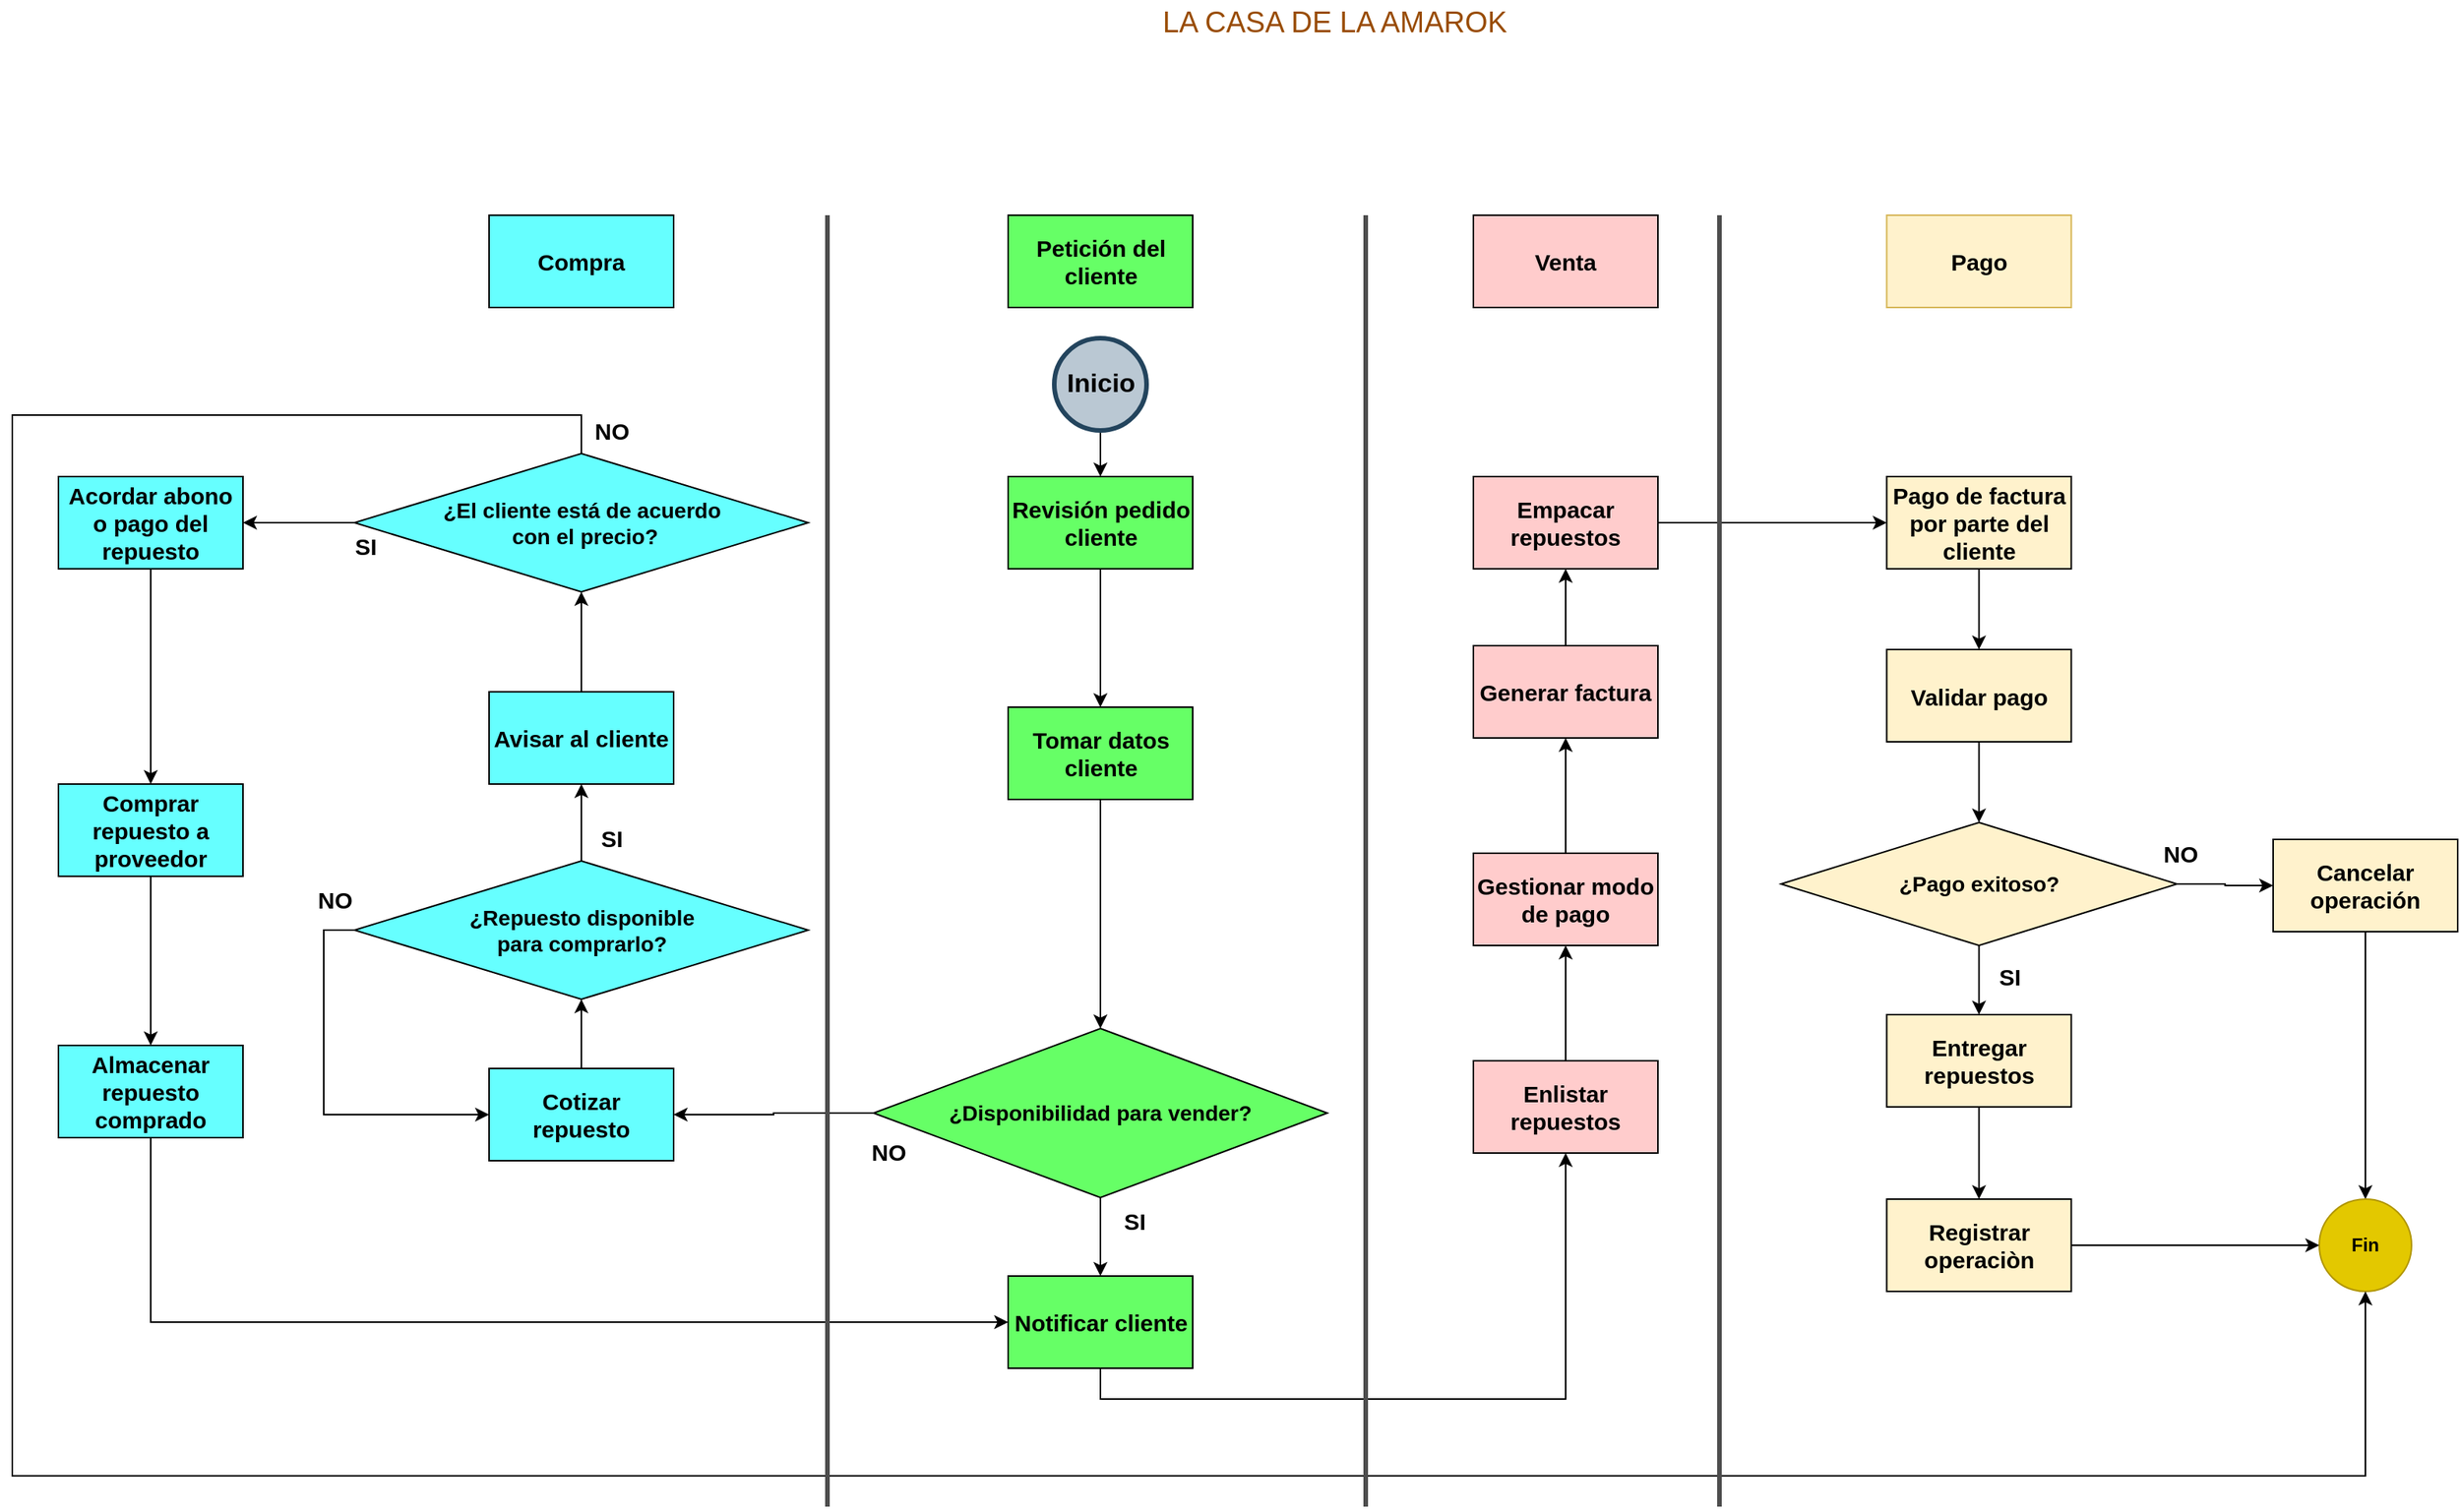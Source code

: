 <mxfile version="22.0.3" type="device">
  <diagram name="Página-1" id="pv9tKFROp2prfNbfILGG">
    <mxGraphModel dx="2261" dy="1951" grid="1" gridSize="10" guides="1" tooltips="1" connect="1" arrows="1" fold="1" page="1" pageScale="1" pageWidth="827" pageHeight="1169" math="0" shadow="0">
      <root>
        <mxCell id="0" />
        <mxCell id="1" parent="0" />
        <mxCell id="mfQhpHa_TRPt92YBelA_-9" style="edgeStyle=orthogonalEdgeStyle;rounded=0;orthogonalLoop=1;jettySize=auto;html=1;exitX=0.5;exitY=1;exitDx=0;exitDy=0;entryX=0.5;entryY=0;entryDx=0;entryDy=0;fontStyle=1" parent="1" source="mfQhpHa_TRPt92YBelA_-2" target="mfQhpHa_TRPt92YBelA_-5" edge="1">
          <mxGeometry relative="1" as="geometry">
            <mxPoint x="437.5" y="290" as="sourcePoint" />
          </mxGeometry>
        </mxCell>
        <mxCell id="mfQhpHa_TRPt92YBelA_-2" value="&lt;font style=&quot;font-size: 17px;&quot;&gt;Inicio&lt;/font&gt;" style="ellipse;whiteSpace=wrap;html=1;aspect=fixed;fontStyle=1;fillColor=#bac8d3;strokeColor=#23445d;strokeWidth=3;" parent="1" vertex="1">
          <mxGeometry x="407.5" y="40" width="60" height="60" as="geometry" />
        </mxCell>
        <mxCell id="mKymQcB3Vps974aYr2Mk-3" style="edgeStyle=orthogonalEdgeStyle;rounded=0;orthogonalLoop=1;jettySize=auto;html=1;exitX=0.5;exitY=1;exitDx=0;exitDy=0;entryX=0.5;entryY=0;entryDx=0;entryDy=0;" parent="1" source="mfQhpHa_TRPt92YBelA_-5" target="mKymQcB3Vps974aYr2Mk-2" edge="1">
          <mxGeometry relative="1" as="geometry" />
        </mxCell>
        <mxCell id="mfQhpHa_TRPt92YBelA_-5" value="Revisión pedido cliente" style="rounded=0;whiteSpace=wrap;html=1;fontSize=15;fillColor=#66FF66;fontStyle=1" parent="1" vertex="1">
          <mxGeometry x="377.5" y="130" width="120" height="60" as="geometry" />
        </mxCell>
        <mxCell id="mfQhpHa_TRPt92YBelA_-22" style="edgeStyle=orthogonalEdgeStyle;rounded=0;orthogonalLoop=1;jettySize=auto;html=1;exitX=0;exitY=0.5;exitDx=0;exitDy=0;entryX=1;entryY=0.5;entryDx=0;entryDy=0;fontStyle=1" parent="1" source="mfQhpHa_TRPt92YBelA_-7" target="mfQhpHa_TRPt92YBelA_-20" edge="1">
          <mxGeometry relative="1" as="geometry" />
        </mxCell>
        <mxCell id="5uez7q-j1dndz9BCU4vh-7" style="edgeStyle=orthogonalEdgeStyle;rounded=0;orthogonalLoop=1;jettySize=auto;html=1;exitX=0.5;exitY=1;exitDx=0;exitDy=0;entryX=0.5;entryY=0;entryDx=0;entryDy=0;fontStyle=1" parent="1" source="mfQhpHa_TRPt92YBelA_-7" target="5uez7q-j1dndz9BCU4vh-6" edge="1">
          <mxGeometry relative="1" as="geometry" />
        </mxCell>
        <mxCell id="mfQhpHa_TRPt92YBelA_-7" value="¿Disponibilidad&amp;nbsp;para vender?" style="rhombus;whiteSpace=wrap;html=1;fontSize=14;fillColor=#66FF66;fontStyle=1" parent="1" vertex="1">
          <mxGeometry x="290" y="489" width="295" height="110" as="geometry" />
        </mxCell>
        <mxCell id="mfQhpHa_TRPt92YBelA_-14" value="NO" style="text;html=1;strokeColor=none;fillColor=none;align=center;verticalAlign=middle;whiteSpace=wrap;rounded=0;fontSize=15;fontStyle=1" parent="1" vertex="1">
          <mxGeometry x="270" y="554" width="60" height="30" as="geometry" />
        </mxCell>
        <mxCell id="mfQhpHa_TRPt92YBelA_-16" value="Petición del cliente" style="rounded=0;whiteSpace=wrap;html=1;fontSize=15;fillColor=#66FF66;fontStyle=1" parent="1" vertex="1">
          <mxGeometry x="377.5" y="-40" width="120" height="60" as="geometry" />
        </mxCell>
        <mxCell id="mfQhpHa_TRPt92YBelA_-18" value="Compra" style="rounded=0;whiteSpace=wrap;html=1;fontSize=15;fillColor=#66FFFF;fontStyle=1" parent="1" vertex="1">
          <mxGeometry x="40" y="-40" width="120" height="60" as="geometry" />
        </mxCell>
        <mxCell id="mfQhpHa_TRPt92YBelA_-26" style="edgeStyle=orthogonalEdgeStyle;rounded=0;orthogonalLoop=1;jettySize=auto;html=1;exitX=0.5;exitY=0;exitDx=0;exitDy=0;entryX=0.5;entryY=1;entryDx=0;entryDy=0;fontStyle=1" parent="1" source="mfQhpHa_TRPt92YBelA_-20" target="mfQhpHa_TRPt92YBelA_-23" edge="1">
          <mxGeometry relative="1" as="geometry" />
        </mxCell>
        <mxCell id="mfQhpHa_TRPt92YBelA_-20" value="Cotizar repuesto" style="rounded=0;whiteSpace=wrap;html=1;fontSize=15;fillColor=#66FFFF;fontStyle=1" parent="1" vertex="1">
          <mxGeometry x="40" y="515" width="120" height="60" as="geometry" />
        </mxCell>
        <mxCell id="mfQhpHa_TRPt92YBelA_-30" style="edgeStyle=orthogonalEdgeStyle;rounded=0;orthogonalLoop=1;jettySize=auto;html=1;exitX=0;exitY=0.5;exitDx=0;exitDy=0;entryX=0;entryY=0.5;entryDx=0;entryDy=0;fontStyle=1" parent="1" source="mfQhpHa_TRPt92YBelA_-23" target="mfQhpHa_TRPt92YBelA_-20" edge="1">
          <mxGeometry relative="1" as="geometry" />
        </mxCell>
        <mxCell id="mKymQcB3Vps974aYr2Mk-9" style="edgeStyle=orthogonalEdgeStyle;rounded=0;orthogonalLoop=1;jettySize=auto;html=1;exitX=0.5;exitY=0;exitDx=0;exitDy=0;entryX=0.5;entryY=1;entryDx=0;entryDy=0;" parent="1" source="mfQhpHa_TRPt92YBelA_-23" target="mKymQcB3Vps974aYr2Mk-10" edge="1">
          <mxGeometry relative="1" as="geometry">
            <mxPoint x="100.118" y="330" as="targetPoint" />
          </mxGeometry>
        </mxCell>
        <mxCell id="mfQhpHa_TRPt92YBelA_-23" value="¿Repuesto disponible &lt;br&gt;para comprarlo?" style="rhombus;whiteSpace=wrap;html=1;fontSize=14;fillColor=#66FFFF;fontStyle=1" parent="1" vertex="1">
          <mxGeometry x="-47.5" y="380" width="295" height="90" as="geometry" />
        </mxCell>
        <mxCell id="mfQhpHa_TRPt92YBelA_-25" value="SI" style="text;html=1;strokeColor=none;fillColor=none;align=center;verticalAlign=middle;whiteSpace=wrap;rounded=0;fontSize=15;fontStyle=1" parent="1" vertex="1">
          <mxGeometry x="90" y="350" width="60" height="30" as="geometry" />
        </mxCell>
        <mxCell id="mfQhpHa_TRPt92YBelA_-29" value="Venta" style="rounded=0;whiteSpace=wrap;html=1;fontSize=15;fillColor=#FFCCCC;fontStyle=1" parent="1" vertex="1">
          <mxGeometry x="680" y="-40" width="120" height="60" as="geometry" />
        </mxCell>
        <mxCell id="mfQhpHa_TRPt92YBelA_-31" value="NO" style="text;html=1;strokeColor=none;fillColor=none;align=center;verticalAlign=middle;whiteSpace=wrap;rounded=0;fontSize=15;fontStyle=1" parent="1" vertex="1">
          <mxGeometry x="-90" y="390" width="60" height="30" as="geometry" />
        </mxCell>
        <mxCell id="mfQhpHa_TRPt92YBelA_-47" style="edgeStyle=orthogonalEdgeStyle;rounded=0;orthogonalLoop=1;jettySize=auto;html=1;exitX=0.5;exitY=0;exitDx=0;exitDy=0;entryX=0.5;entryY=1;entryDx=0;entryDy=0;fontStyle=1" parent="1" source="mfQhpHa_TRPt92YBelA_-42" target="mfQhpHa_TRPt92YBelA_-46" edge="1">
          <mxGeometry relative="1" as="geometry" />
        </mxCell>
        <mxCell id="mfQhpHa_TRPt92YBelA_-42" value="Enlistar repuestos" style="rounded=0;whiteSpace=wrap;html=1;fontSize=15;fillColor=#FFCCCC;fontStyle=1" parent="1" vertex="1">
          <mxGeometry x="680" y="510" width="120" height="60" as="geometry" />
        </mxCell>
        <mxCell id="e19bzjLe1iYyCG-W0Qoi-3" style="edgeStyle=orthogonalEdgeStyle;rounded=0;orthogonalLoop=1;jettySize=auto;html=1;exitX=0.5;exitY=0;exitDx=0;exitDy=0;entryX=0.5;entryY=1;entryDx=0;entryDy=0;fontStyle=1" parent="1" source="mfQhpHa_TRPt92YBelA_-44" target="e19bzjLe1iYyCG-W0Qoi-1" edge="1">
          <mxGeometry relative="1" as="geometry" />
        </mxCell>
        <mxCell id="mfQhpHa_TRPt92YBelA_-44" value="Generar factura" style="rounded=0;whiteSpace=wrap;html=1;fontSize=15;fillColor=#FFCCCC;fontStyle=1" parent="1" vertex="1">
          <mxGeometry x="680" y="240" width="120" height="60" as="geometry" />
        </mxCell>
        <mxCell id="mfQhpHa_TRPt92YBelA_-48" style="edgeStyle=orthogonalEdgeStyle;rounded=0;orthogonalLoop=1;jettySize=auto;html=1;exitX=0.5;exitY=0;exitDx=0;exitDy=0;entryX=0.5;entryY=1;entryDx=0;entryDy=0;fontStyle=1" parent="1" source="mfQhpHa_TRPt92YBelA_-46" target="mfQhpHa_TRPt92YBelA_-44" edge="1">
          <mxGeometry relative="1" as="geometry" />
        </mxCell>
        <mxCell id="mfQhpHa_TRPt92YBelA_-46" value="Gestionar modo de pago" style="rounded=0;whiteSpace=wrap;html=1;fontSize=15;fillColor=#FFCCCC;fontStyle=1" parent="1" vertex="1">
          <mxGeometry x="680" y="375" width="120" height="60" as="geometry" />
        </mxCell>
        <mxCell id="mfQhpHa_TRPt92YBelA_-53" value="Pago" style="rounded=0;whiteSpace=wrap;html=1;fontSize=15;fillColor=#fff2cc;strokeColor=#d6b656;fontStyle=1" parent="1" vertex="1">
          <mxGeometry x="948.75" y="-40" width="120" height="60" as="geometry" />
        </mxCell>
        <mxCell id="BhGprW0hee5CYQVRKkRc-2" style="edgeStyle=orthogonalEdgeStyle;rounded=0;orthogonalLoop=1;jettySize=auto;html=1;entryX=0.5;entryY=0;entryDx=0;entryDy=0;fontStyle=1" parent="1" source="mfQhpHa_TRPt92YBelA_-54" target="BhGprW0hee5CYQVRKkRc-1" edge="1">
          <mxGeometry relative="1" as="geometry" />
        </mxCell>
        <mxCell id="mfQhpHa_TRPt92YBelA_-54" value="Pago de factura por parte del cliente" style="rounded=0;whiteSpace=wrap;html=1;fontSize=15;fillColor=#FFF2CC;fontStyle=1" parent="1" vertex="1">
          <mxGeometry x="948.75" y="130" width="120" height="60" as="geometry" />
        </mxCell>
        <mxCell id="mKymQcB3Vps974aYr2Mk-6" style="edgeStyle=orthogonalEdgeStyle;rounded=0;orthogonalLoop=1;jettySize=auto;html=1;exitX=1;exitY=0.5;exitDx=0;exitDy=0;entryX=0;entryY=0.5;entryDx=0;entryDy=0;" parent="1" source="mfQhpHa_TRPt92YBelA_-55" target="mfQhpHa_TRPt92YBelA_-79" edge="1">
          <mxGeometry relative="1" as="geometry" />
        </mxCell>
        <mxCell id="mKymQcB3Vps974aYr2Mk-25" style="edgeStyle=orthogonalEdgeStyle;rounded=0;orthogonalLoop=1;jettySize=auto;html=1;exitX=0.5;exitY=1;exitDx=0;exitDy=0;entryX=0.5;entryY=0;entryDx=0;entryDy=0;" parent="1" source="mfQhpHa_TRPt92YBelA_-55" target="mfQhpHa_TRPt92YBelA_-60" edge="1">
          <mxGeometry relative="1" as="geometry" />
        </mxCell>
        <mxCell id="mfQhpHa_TRPt92YBelA_-55" value="¿Pago exitoso?" style="rhombus;whiteSpace=wrap;html=1;fontSize=14;fillColor=#FFF2CC;fontStyle=1" parent="1" vertex="1">
          <mxGeometry x="880" y="355" width="257.5" height="80" as="geometry" />
        </mxCell>
        <mxCell id="e19bzjLe1iYyCG-W0Qoi-2" style="edgeStyle=orthogonalEdgeStyle;rounded=0;orthogonalLoop=1;jettySize=auto;html=1;exitX=0.5;exitY=1;exitDx=0;exitDy=0;entryX=0.5;entryY=0;entryDx=0;entryDy=0;fontStyle=1" parent="1" source="mfQhpHa_TRPt92YBelA_-60" target="BhGprW0hee5CYQVRKkRc-10" edge="1">
          <mxGeometry relative="1" as="geometry" />
        </mxCell>
        <mxCell id="mfQhpHa_TRPt92YBelA_-60" value="Entregar repuestos" style="rounded=0;whiteSpace=wrap;html=1;fontSize=15;fillColor=#FFF2CC;fontStyle=1" parent="1" vertex="1">
          <mxGeometry x="948.75" y="480" width="120" height="60" as="geometry" />
        </mxCell>
        <mxCell id="mfQhpHa_TRPt92YBelA_-75" value="SI" style="text;html=1;strokeColor=none;fillColor=none;align=center;verticalAlign=middle;whiteSpace=wrap;rounded=0;fontSize=15;fontStyle=1" parent="1" vertex="1">
          <mxGeometry x="998.75" y="440" width="60" height="30" as="geometry" />
        </mxCell>
        <mxCell id="mfQhpHa_TRPt92YBelA_-83" style="edgeStyle=orthogonalEdgeStyle;rounded=0;orthogonalLoop=1;jettySize=auto;html=1;entryX=0.5;entryY=0;entryDx=0;entryDy=0;fontStyle=1;exitX=0.5;exitY=1;exitDx=0;exitDy=0;" parent="1" source="mfQhpHa_TRPt92YBelA_-79" target="mfQhpHa_TRPt92YBelA_-80" edge="1">
          <mxGeometry relative="1" as="geometry">
            <Array as="points">
              <mxPoint x="1260" y="430" />
              <mxPoint x="1260" y="590" />
            </Array>
          </mxGeometry>
        </mxCell>
        <mxCell id="mfQhpHa_TRPt92YBelA_-79" value="Cancelar operación" style="rounded=0;whiteSpace=wrap;html=1;fontSize=15;fillColor=#FFF2CC;fontStyle=1" parent="1" vertex="1">
          <mxGeometry x="1200" y="366" width="120" height="60" as="geometry" />
        </mxCell>
        <mxCell id="mfQhpHa_TRPt92YBelA_-80" value="Fin" style="ellipse;whiteSpace=wrap;html=1;aspect=fixed;fillColor=#e3c800;fontColor=#000000;strokeColor=#B09500;fontStyle=1" parent="1" vertex="1">
          <mxGeometry x="1230" y="600" width="60" height="60" as="geometry" />
        </mxCell>
        <mxCell id="mfQhpHa_TRPt92YBelA_-82" value="NO" style="text;html=1;strokeColor=none;fillColor=none;align=center;verticalAlign=middle;whiteSpace=wrap;rounded=0;fontSize=15;fontStyle=1" parent="1" vertex="1">
          <mxGeometry x="1110" y="360" width="60" height="30" as="geometry" />
        </mxCell>
        <mxCell id="mKymQcB3Vps974aYr2Mk-16" style="edgeStyle=orthogonalEdgeStyle;rounded=0;orthogonalLoop=1;jettySize=auto;html=1;entryX=0;entryY=0.5;entryDx=0;entryDy=0;" parent="1" source="WWze8zweUwzWCclQnENY-1" target="5uez7q-j1dndz9BCU4vh-6" edge="1">
          <mxGeometry relative="1" as="geometry">
            <mxPoint x="340" y="700" as="targetPoint" />
            <Array as="points">
              <mxPoint x="-180" y="680" />
            </Array>
          </mxGeometry>
        </mxCell>
        <mxCell id="WWze8zweUwzWCclQnENY-1" value="Almacenar repuesto comprado" style="rounded=0;whiteSpace=wrap;html=1;fontSize=15;fillColor=#66FFFF;fontStyle=1" parent="1" vertex="1">
          <mxGeometry x="-240" y="500" width="120" height="60" as="geometry" />
        </mxCell>
        <mxCell id="mKymQcB3Vps974aYr2Mk-15" style="edgeStyle=orthogonalEdgeStyle;rounded=0;orthogonalLoop=1;jettySize=auto;html=1;entryX=0.5;entryY=0;entryDx=0;entryDy=0;" parent="1" source="WWze8zweUwzWCclQnENY-2" target="WWze8zweUwzWCclQnENY-1" edge="1">
          <mxGeometry relative="1" as="geometry" />
        </mxCell>
        <mxCell id="WWze8zweUwzWCclQnENY-2" value="Comprar repuesto a proveedor" style="rounded=0;whiteSpace=wrap;html=1;fontSize=15;fillColor=#66FFFF;fontStyle=1" parent="1" vertex="1">
          <mxGeometry x="-240" y="330" width="120" height="60" as="geometry" />
        </mxCell>
        <mxCell id="mKymQcB3Vps974aYr2Mk-20" style="edgeStyle=orthogonalEdgeStyle;rounded=0;orthogonalLoop=1;jettySize=auto;html=1;exitX=0.5;exitY=1;exitDx=0;exitDy=0;entryX=0.5;entryY=1;entryDx=0;entryDy=0;" parent="1" source="5uez7q-j1dndz9BCU4vh-6" target="mfQhpHa_TRPt92YBelA_-42" edge="1">
          <mxGeometry relative="1" as="geometry" />
        </mxCell>
        <mxCell id="5uez7q-j1dndz9BCU4vh-6" value="Notificar cliente" style="rounded=0;whiteSpace=wrap;html=1;fontSize=15;fillColor=#66FF66;fontStyle=1" parent="1" vertex="1">
          <mxGeometry x="377.5" y="650" width="120" height="60" as="geometry" />
        </mxCell>
        <mxCell id="5uez7q-j1dndz9BCU4vh-8" value="SI" style="text;html=1;strokeColor=none;fillColor=none;align=center;verticalAlign=middle;whiteSpace=wrap;rounded=0;fontSize=15;fontStyle=1" parent="1" vertex="1">
          <mxGeometry x="430" y="599" width="60" height="30" as="geometry" />
        </mxCell>
        <mxCell id="mKymQcB3Vps974aYr2Mk-5" style="edgeStyle=orthogonalEdgeStyle;rounded=0;orthogonalLoop=1;jettySize=auto;html=1;exitX=0.5;exitY=1;exitDx=0;exitDy=0;entryX=0.5;entryY=0;entryDx=0;entryDy=0;" parent="1" source="BhGprW0hee5CYQVRKkRc-1" target="mfQhpHa_TRPt92YBelA_-55" edge="1">
          <mxGeometry relative="1" as="geometry" />
        </mxCell>
        <mxCell id="BhGprW0hee5CYQVRKkRc-1" value="Validar pago" style="rounded=0;whiteSpace=wrap;html=1;fontSize=15;fillColor=#FFF2CC;fontStyle=1" parent="1" vertex="1">
          <mxGeometry x="948.75" y="242.5" width="120" height="60" as="geometry" />
        </mxCell>
        <mxCell id="BhGprW0hee5CYQVRKkRc-49" style="edgeStyle=orthogonalEdgeStyle;rounded=0;orthogonalLoop=1;jettySize=auto;html=1;fontStyle=1" parent="1" source="BhGprW0hee5CYQVRKkRc-10" target="mfQhpHa_TRPt92YBelA_-80" edge="1">
          <mxGeometry relative="1" as="geometry" />
        </mxCell>
        <mxCell id="BhGprW0hee5CYQVRKkRc-10" value="Registrar operaciòn" style="rounded=0;whiteSpace=wrap;html=1;fontSize=15;fillColor=#FFF2CC;fontStyle=1" parent="1" vertex="1">
          <mxGeometry x="948.75" y="600" width="120" height="60" as="geometry" />
        </mxCell>
        <mxCell id="e19bzjLe1iYyCG-W0Qoi-4" style="edgeStyle=orthogonalEdgeStyle;rounded=0;orthogonalLoop=1;jettySize=auto;html=1;exitX=1;exitY=0.5;exitDx=0;exitDy=0;entryX=0;entryY=0.5;entryDx=0;entryDy=0;fontStyle=1" parent="1" source="e19bzjLe1iYyCG-W0Qoi-1" target="mfQhpHa_TRPt92YBelA_-54" edge="1">
          <mxGeometry relative="1" as="geometry" />
        </mxCell>
        <mxCell id="e19bzjLe1iYyCG-W0Qoi-1" value="Empacar repuestos" style="rounded=0;whiteSpace=wrap;html=1;fontSize=15;fillColor=#FFCCCC;fontStyle=1" parent="1" vertex="1">
          <mxGeometry x="680" y="130" width="120" height="60" as="geometry" />
        </mxCell>
        <mxCell id="mKymQcB3Vps974aYr2Mk-4" style="edgeStyle=orthogonalEdgeStyle;rounded=0;orthogonalLoop=1;jettySize=auto;html=1;exitX=0.5;exitY=1;exitDx=0;exitDy=0;entryX=0.5;entryY=0;entryDx=0;entryDy=0;" parent="1" source="mKymQcB3Vps974aYr2Mk-2" target="mfQhpHa_TRPt92YBelA_-7" edge="1">
          <mxGeometry relative="1" as="geometry" />
        </mxCell>
        <mxCell id="mKymQcB3Vps974aYr2Mk-2" value="Tomar datos cliente" style="rounded=0;whiteSpace=wrap;html=1;fontSize=15;fillColor=#66FF66;fontStyle=1" parent="1" vertex="1">
          <mxGeometry x="377.5" y="280" width="120" height="60" as="geometry" />
        </mxCell>
        <mxCell id="mKymQcB3Vps974aYr2Mk-13" style="edgeStyle=orthogonalEdgeStyle;rounded=0;orthogonalLoop=1;jettySize=auto;html=1;exitX=0.5;exitY=0;exitDx=0;exitDy=0;entryX=0.5;entryY=1;entryDx=0;entryDy=0;" parent="1" source="mKymQcB3Vps974aYr2Mk-10" target="mKymQcB3Vps974aYr2Mk-12" edge="1">
          <mxGeometry relative="1" as="geometry" />
        </mxCell>
        <mxCell id="mKymQcB3Vps974aYr2Mk-10" value="Avisar al cliente" style="rounded=0;whiteSpace=wrap;html=1;fontSize=15;fillColor=#66FFFF;fontStyle=1" parent="1" vertex="1">
          <mxGeometry x="40" y="270" width="120" height="60" as="geometry" />
        </mxCell>
        <mxCell id="mKymQcB3Vps974aYr2Mk-18" style="edgeStyle=orthogonalEdgeStyle;rounded=0;orthogonalLoop=1;jettySize=auto;html=1;exitX=0.5;exitY=0;exitDx=0;exitDy=0;entryX=0.5;entryY=1;entryDx=0;entryDy=0;" parent="1" source="mKymQcB3Vps974aYr2Mk-12" target="mfQhpHa_TRPt92YBelA_-80" edge="1">
          <mxGeometry relative="1" as="geometry">
            <Array as="points">
              <mxPoint x="100" y="90" />
              <mxPoint x="-270" y="90" />
              <mxPoint x="-270" y="780" />
              <mxPoint x="1260" y="780" />
            </Array>
          </mxGeometry>
        </mxCell>
        <mxCell id="DP_WEvR6P0dLDyTKHy58-2" style="edgeStyle=orthogonalEdgeStyle;rounded=0;orthogonalLoop=1;jettySize=auto;html=1;exitX=0;exitY=0.5;exitDx=0;exitDy=0;entryX=1;entryY=0.5;entryDx=0;entryDy=0;" parent="1" source="mKymQcB3Vps974aYr2Mk-12" target="DP_WEvR6P0dLDyTKHy58-1" edge="1">
          <mxGeometry relative="1" as="geometry" />
        </mxCell>
        <mxCell id="mKymQcB3Vps974aYr2Mk-12" value="¿El cliente está de acuerdo&lt;br&gt;&amp;nbsp;con el precio?" style="rhombus;whiteSpace=wrap;html=1;fontSize=14;fillColor=#66FFFF;fontStyle=1" parent="1" vertex="1">
          <mxGeometry x="-47.5" y="115" width="295" height="90" as="geometry" />
        </mxCell>
        <mxCell id="mKymQcB3Vps974aYr2Mk-17" value="SI" style="text;html=1;strokeColor=none;fillColor=none;align=center;verticalAlign=middle;whiteSpace=wrap;rounded=0;fontSize=15;fontStyle=1" parent="1" vertex="1">
          <mxGeometry x="-70" y="160" width="60" height="30" as="geometry" />
        </mxCell>
        <mxCell id="mKymQcB3Vps974aYr2Mk-19" value="NO" style="text;html=1;strokeColor=none;fillColor=none;align=center;verticalAlign=middle;whiteSpace=wrap;rounded=0;fontSize=15;fontStyle=1" parent="1" vertex="1">
          <mxGeometry x="90" y="85" width="60" height="30" as="geometry" />
        </mxCell>
        <mxCell id="mKymQcB3Vps974aYr2Mk-21" value="" style="endArrow=none;html=1;rounded=0;strokeWidth=3;strokeColor=#4D4D4D;" parent="1" edge="1">
          <mxGeometry width="50" height="50" relative="1" as="geometry">
            <mxPoint x="260" y="800" as="sourcePoint" />
            <mxPoint x="260" y="-40" as="targetPoint" />
          </mxGeometry>
        </mxCell>
        <mxCell id="mKymQcB3Vps974aYr2Mk-22" value="" style="endArrow=none;html=1;rounded=0;strokeWidth=3;strokeColor=#4D4D4D;" parent="1" edge="1">
          <mxGeometry width="50" height="50" relative="1" as="geometry">
            <mxPoint x="610" y="800" as="sourcePoint" />
            <mxPoint x="610" y="-40" as="targetPoint" />
          </mxGeometry>
        </mxCell>
        <mxCell id="mKymQcB3Vps974aYr2Mk-23" value="" style="endArrow=none;html=1;rounded=0;strokeWidth=3;strokeColor=#4D4D4D;" parent="1" edge="1">
          <mxGeometry width="50" height="50" relative="1" as="geometry">
            <mxPoint x="840" y="800" as="sourcePoint" />
            <mxPoint x="840" y="-40" as="targetPoint" />
          </mxGeometry>
        </mxCell>
        <mxCell id="DP_WEvR6P0dLDyTKHy58-3" style="edgeStyle=orthogonalEdgeStyle;rounded=0;orthogonalLoop=1;jettySize=auto;html=1;exitX=0.5;exitY=1;exitDx=0;exitDy=0;entryX=0.5;entryY=0;entryDx=0;entryDy=0;" parent="1" source="DP_WEvR6P0dLDyTKHy58-1" target="WWze8zweUwzWCclQnENY-2" edge="1">
          <mxGeometry relative="1" as="geometry" />
        </mxCell>
        <mxCell id="DP_WEvR6P0dLDyTKHy58-1" value="Acordar abono o pago del repuesto" style="rounded=0;whiteSpace=wrap;html=1;fontSize=15;fillColor=#66FFFF;fontStyle=1" parent="1" vertex="1">
          <mxGeometry x="-240" y="130" width="120" height="60" as="geometry" />
        </mxCell>
        <mxCell id="8ceTDcRG9uA8ucG6qoj3-1" value="LA CASA DE LA AMAROK" style="text;html=1;strokeColor=none;fillColor=none;align=center;verticalAlign=middle;whiteSpace=wrap;rounded=0;fontSize=19;fontColor=#994C00;" vertex="1" parent="1">
          <mxGeometry x="430" y="-180" width="320" height="30" as="geometry" />
        </mxCell>
      </root>
    </mxGraphModel>
  </diagram>
</mxfile>
